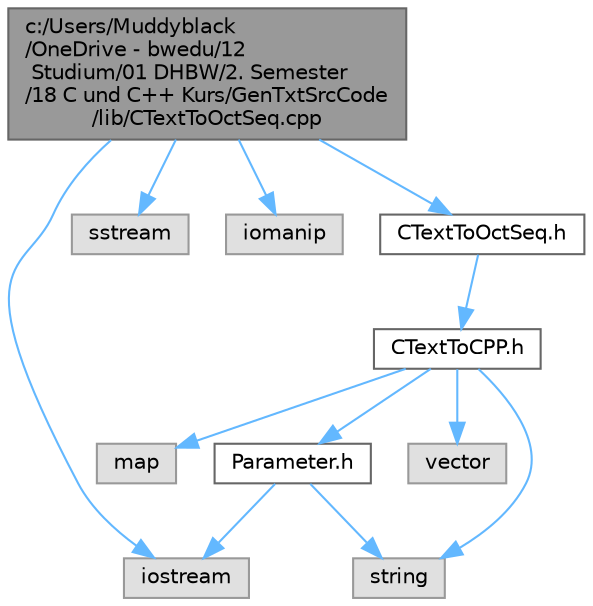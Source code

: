 digraph "c:/Users/Muddyblack/OneDrive - bwedu/12 Studium/01 DHBW/2. Semester/18 C und C++ Kurs/GenTxtSrcCode/lib/CTextToOctSeq.cpp"
{
 // LATEX_PDF_SIZE
  bgcolor="transparent";
  edge [fontname=Helvetica,fontsize=10,labelfontname=Helvetica,labelfontsize=10];
  node [fontname=Helvetica,fontsize=10,shape=box,height=0.2,width=0.4];
  Node1 [id="Node000001",label="c:/Users/Muddyblack\l/OneDrive - bwedu/12\l Studium/01 DHBW/2. Semester\l/18 C und C++ Kurs/GenTxtSrcCode\l/lib/CTextToOctSeq.cpp",height=0.2,width=0.4,color="gray40", fillcolor="grey60", style="filled", fontcolor="black",tooltip=" "];
  Node1 -> Node2 [id="edge1_Node000001_Node000002",color="steelblue1",style="solid",tooltip=" "];
  Node2 [id="Node000002",label="iostream",height=0.2,width=0.4,color="grey60", fillcolor="#E0E0E0", style="filled",tooltip=" "];
  Node1 -> Node3 [id="edge2_Node000001_Node000003",color="steelblue1",style="solid",tooltip=" "];
  Node3 [id="Node000003",label="sstream",height=0.2,width=0.4,color="grey60", fillcolor="#E0E0E0", style="filled",tooltip=" "];
  Node1 -> Node4 [id="edge3_Node000001_Node000004",color="steelblue1",style="solid",tooltip=" "];
  Node4 [id="Node000004",label="iomanip",height=0.2,width=0.4,color="grey60", fillcolor="#E0E0E0", style="filled",tooltip=" "];
  Node1 -> Node5 [id="edge4_Node000001_Node000005",color="steelblue1",style="solid",tooltip=" "];
  Node5 [id="Node000005",label="CTextToOctSeq.h",height=0.2,width=0.4,color="grey40", fillcolor="white", style="filled",URL="$_c_text_to_oct_seq_8h.html",tooltip="Contains the CTextToOctSeq class for converting text to octal sequences."];
  Node5 -> Node6 [id="edge5_Node000005_Node000006",color="steelblue1",style="solid",tooltip=" "];
  Node6 [id="Node000006",label="CTextToCPP.h",height=0.2,width=0.4,color="grey40", fillcolor="white", style="filled",URL="$_c_text_to_c_p_p_8h.html",tooltip="Contains the CTextToCPP class for text-to-C++ conversion."];
  Node6 -> Node7 [id="edge6_Node000006_Node000007",color="steelblue1",style="solid",tooltip=" "];
  Node7 [id="Node000007",label="string",height=0.2,width=0.4,color="grey60", fillcolor="#E0E0E0", style="filled",tooltip=" "];
  Node6 -> Node8 [id="edge7_Node000006_Node000008",color="steelblue1",style="solid",tooltip=" "];
  Node8 [id="Node000008",label="map",height=0.2,width=0.4,color="grey60", fillcolor="#E0E0E0", style="filled",tooltip=" "];
  Node6 -> Node9 [id="edge8_Node000006_Node000009",color="steelblue1",style="solid",tooltip=" "];
  Node9 [id="Node000009",label="Parameter.h",height=0.2,width=0.4,color="grey40", fillcolor="white", style="filled",URL="$_parameter_8h.html",tooltip="Contains structures and functions for handling parameters and variables."];
  Node9 -> Node7 [id="edge9_Node000009_Node000007",color="steelblue1",style="solid",tooltip=" "];
  Node9 -> Node2 [id="edge10_Node000009_Node000002",color="steelblue1",style="solid",tooltip=" "];
  Node6 -> Node10 [id="edge11_Node000006_Node000010",color="steelblue1",style="solid",tooltip=" "];
  Node10 [id="Node000010",label="vector",height=0.2,width=0.4,color="grey60", fillcolor="#E0E0E0", style="filled",tooltip=" "];
}
